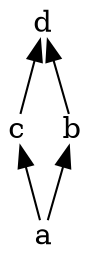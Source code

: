 digraph poset
{
	graph [ layout=dot rankdir=BT ];
	"d" [ shape=plain ];
	"c" [ shape=plain ];
	"b" [ shape=plain ];
	"a" [ shape=plain ];
	"c" -> "d";
	"b" -> "d";
	"a" -> "c";
	"a" -> "b";
}
